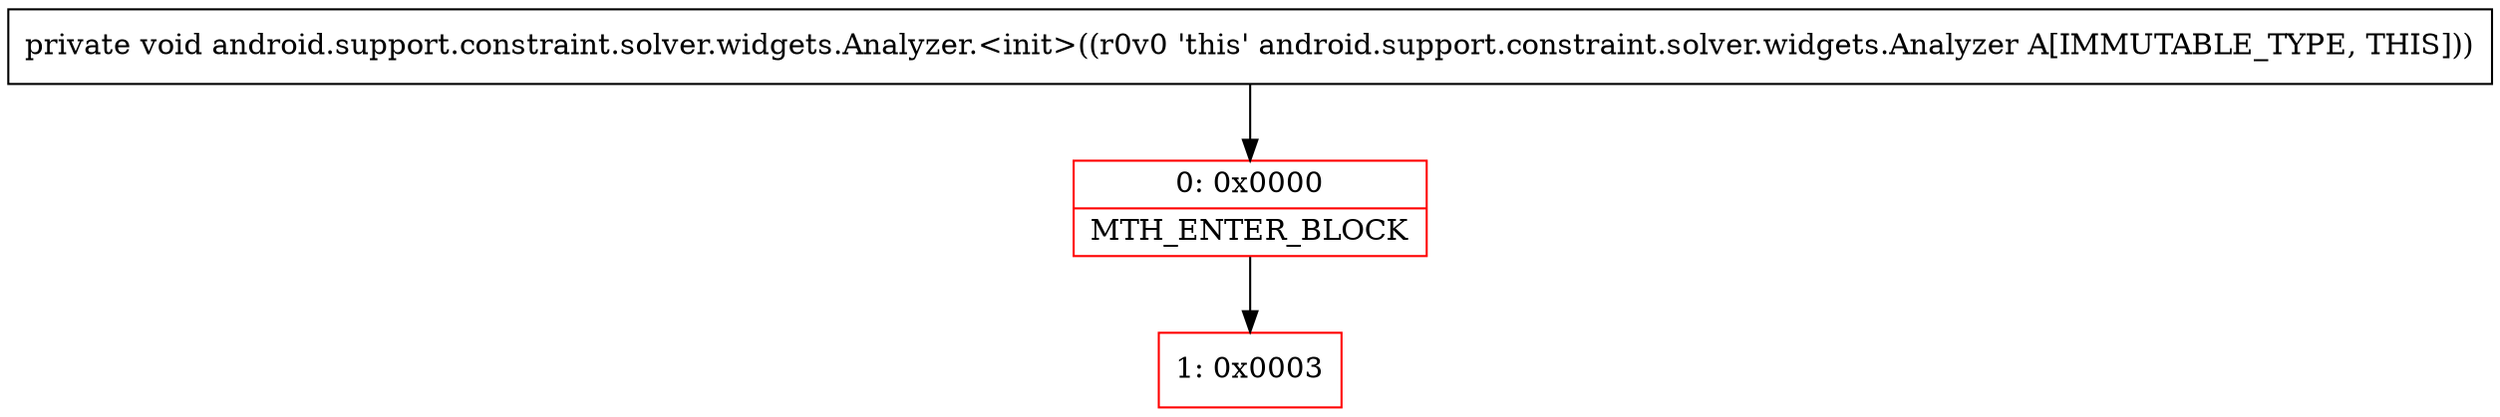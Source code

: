 digraph "CFG forandroid.support.constraint.solver.widgets.Analyzer.\<init\>()V" {
subgraph cluster_Region_7600312 {
label = "R(0)";
node [shape=record,color=blue];
}
Node_0 [shape=record,color=red,label="{0\:\ 0x0000|MTH_ENTER_BLOCK\l}"];
Node_1 [shape=record,color=red,label="{1\:\ 0x0003}"];
MethodNode[shape=record,label="{private void android.support.constraint.solver.widgets.Analyzer.\<init\>((r0v0 'this' android.support.constraint.solver.widgets.Analyzer A[IMMUTABLE_TYPE, THIS])) }"];
MethodNode -> Node_0;
Node_0 -> Node_1;
}

